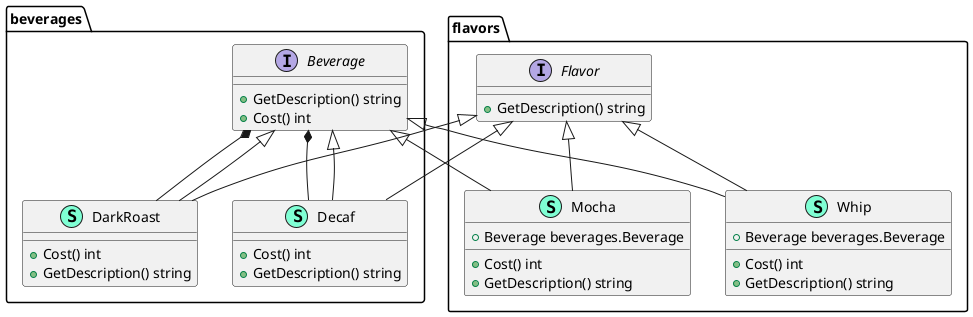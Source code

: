 @startuml
namespace beverages {
    interface Beverage  {
        + GetDescription() string
        + Cost() int

    }
    class DarkRoast << (S,Aquamarine) >> {
        + Cost() int
        + GetDescription() string

    }
    class Decaf << (S,Aquamarine) >> {
        + Cost() int
        + GetDescription() string

    }
}
"beverages.Beverage" *-- "beverages.DarkRoast"
"beverages.Beverage" *-- "beverages.Decaf"

"beverages.Beverage" <|-- "beverages.DarkRoast"
"flavors.Flavor" <|-- "beverages.DarkRoast"
"beverages.Beverage" <|-- "beverages.Decaf"
"flavors.Flavor" <|-- "beverages.Decaf"

namespace flavors {
    interface Flavor  {
        + GetDescription() string

    }
    class Mocha << (S,Aquamarine) >> {
        + Beverage beverages.Beverage

        + Cost() int
        + GetDescription() string

    }
    class Whip << (S,Aquamarine) >> {
        + Beverage beverages.Beverage

        + Cost() int
        + GetDescription() string

    }
}

"beverages.Beverage" <|-- "flavors.Mocha"
"flavors.Flavor" <|-- "flavors.Mocha"
"beverages.Beverage" <|-- "flavors.Whip"
"flavors.Flavor" <|-- "flavors.Whip"

@enduml